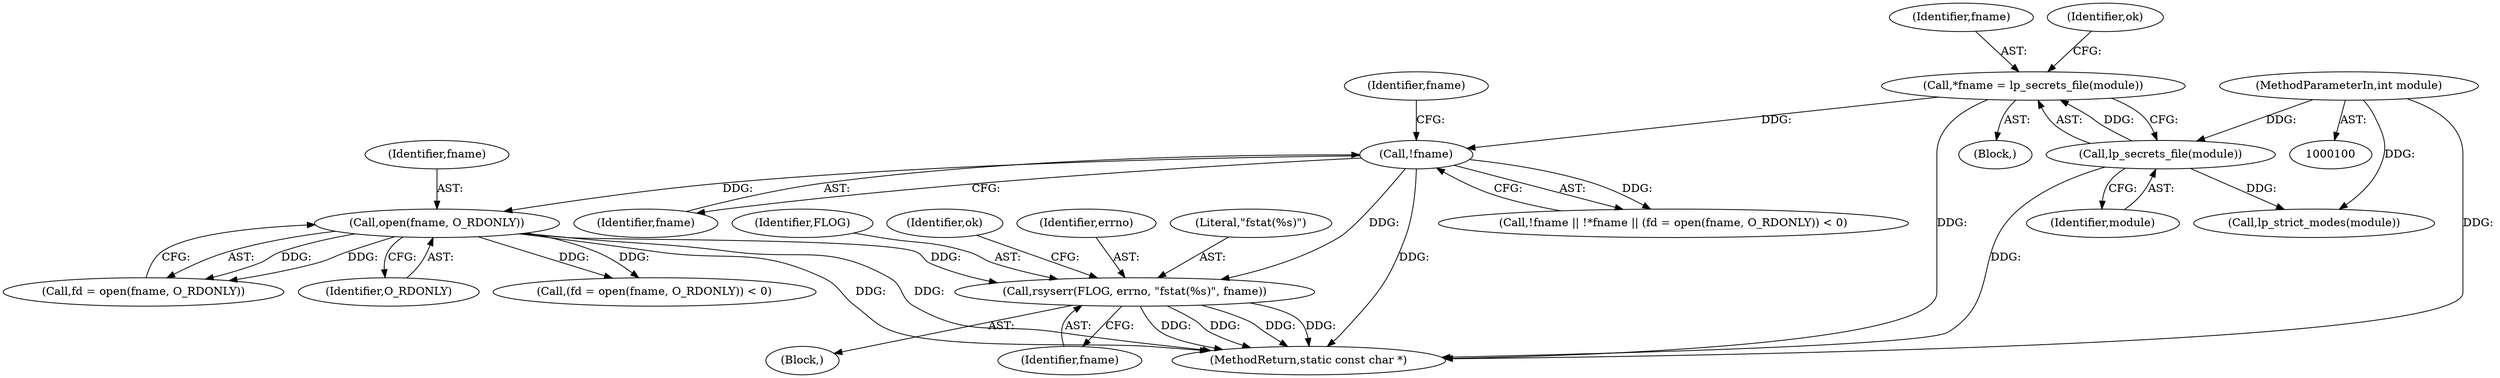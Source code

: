 digraph "0_samba_0dedfbce2c1b851684ba658861fe9d620636c56a@pointer" {
"1000160" [label="(Call,rsyserr(FLOG, errno, \"fstat(%s)\", fname))"];
"1000145" [label="(Call,open(fname, O_RDONLY))"];
"1000136" [label="(Call,!fname)"];
"1000110" [label="(Call,*fname = lp_secrets_file(module))"];
"1000112" [label="(Call,lp_secrets_file(module))"];
"1000101" [label="(MethodParameterIn,int module)"];
"1000136" [label="(Call,!fname)"];
"1000162" [label="(Identifier,errno)"];
"1000113" [label="(Identifier,module)"];
"1000101" [label="(MethodParameterIn,int module)"];
"1000145" [label="(Call,open(fname, O_RDONLY))"];
"1000135" [label="(Call,!fname || !*fname || (fd = open(fname, O_RDONLY)) < 0)"];
"1000159" [label="(Block,)"];
"1000143" [label="(Call,fd = open(fname, O_RDONLY))"];
"1000163" [label="(Literal,\"fstat(%s)\")"];
"1000161" [label="(Identifier,FLOG)"];
"1000164" [label="(Identifier,fname)"];
"1000170" [label="(Call,lp_strict_modes(module))"];
"1000147" [label="(Identifier,O_RDONLY)"];
"1000166" [label="(Identifier,ok)"];
"1000110" [label="(Call,*fname = lp_secrets_file(module))"];
"1000111" [label="(Identifier,fname)"];
"1000146" [label="(Identifier,fname)"];
"1000106" [label="(Block,)"];
"1000160" [label="(Call,rsyserr(FLOG, errno, \"fstat(%s)\", fname))"];
"1000142" [label="(Call,(fd = open(fname, O_RDONLY)) < 0)"];
"1000197" [label="(MethodReturn,static const char *)"];
"1000137" [label="(Identifier,fname)"];
"1000112" [label="(Call,lp_secrets_file(module))"];
"1000141" [label="(Identifier,fname)"];
"1000118" [label="(Identifier,ok)"];
"1000160" -> "1000159"  [label="AST: "];
"1000160" -> "1000164"  [label="CFG: "];
"1000161" -> "1000160"  [label="AST: "];
"1000162" -> "1000160"  [label="AST: "];
"1000163" -> "1000160"  [label="AST: "];
"1000164" -> "1000160"  [label="AST: "];
"1000166" -> "1000160"  [label="CFG: "];
"1000160" -> "1000197"  [label="DDG: "];
"1000160" -> "1000197"  [label="DDG: "];
"1000160" -> "1000197"  [label="DDG: "];
"1000160" -> "1000197"  [label="DDG: "];
"1000145" -> "1000160"  [label="DDG: "];
"1000136" -> "1000160"  [label="DDG: "];
"1000145" -> "1000143"  [label="AST: "];
"1000145" -> "1000147"  [label="CFG: "];
"1000146" -> "1000145"  [label="AST: "];
"1000147" -> "1000145"  [label="AST: "];
"1000143" -> "1000145"  [label="CFG: "];
"1000145" -> "1000197"  [label="DDG: "];
"1000145" -> "1000197"  [label="DDG: "];
"1000145" -> "1000142"  [label="DDG: "];
"1000145" -> "1000142"  [label="DDG: "];
"1000145" -> "1000143"  [label="DDG: "];
"1000145" -> "1000143"  [label="DDG: "];
"1000136" -> "1000145"  [label="DDG: "];
"1000136" -> "1000135"  [label="AST: "];
"1000136" -> "1000137"  [label="CFG: "];
"1000137" -> "1000136"  [label="AST: "];
"1000141" -> "1000136"  [label="CFG: "];
"1000135" -> "1000136"  [label="CFG: "];
"1000136" -> "1000197"  [label="DDG: "];
"1000136" -> "1000135"  [label="DDG: "];
"1000110" -> "1000136"  [label="DDG: "];
"1000110" -> "1000106"  [label="AST: "];
"1000110" -> "1000112"  [label="CFG: "];
"1000111" -> "1000110"  [label="AST: "];
"1000112" -> "1000110"  [label="AST: "];
"1000118" -> "1000110"  [label="CFG: "];
"1000110" -> "1000197"  [label="DDG: "];
"1000112" -> "1000110"  [label="DDG: "];
"1000112" -> "1000113"  [label="CFG: "];
"1000113" -> "1000112"  [label="AST: "];
"1000112" -> "1000197"  [label="DDG: "];
"1000101" -> "1000112"  [label="DDG: "];
"1000112" -> "1000170"  [label="DDG: "];
"1000101" -> "1000100"  [label="AST: "];
"1000101" -> "1000197"  [label="DDG: "];
"1000101" -> "1000170"  [label="DDG: "];
}
